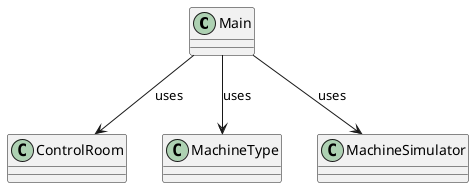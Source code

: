 @startuml main

class Main
class ControlRoom
class MachineType

Main --> ControlRoom : uses
Main --> MachineSimulator : uses
Main --> MachineType : uses

@enduml